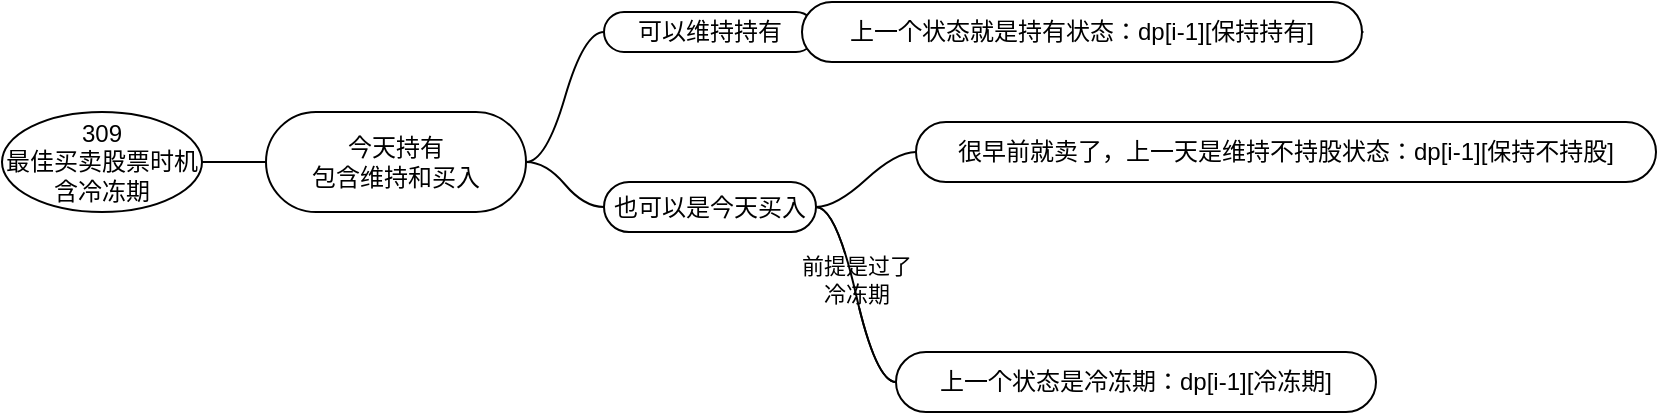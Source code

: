<mxfile version="23.1.8" type="github">
  <diagram name="第 1 页" id="YhEYsEBqJvXXopttO03T">
    <mxGraphModel dx="1050" dy="565" grid="1" gridSize="10" guides="1" tooltips="1" connect="1" arrows="1" fold="1" page="1" pageScale="1" pageWidth="827" pageHeight="1169" math="0" shadow="0">
      <root>
        <mxCell id="0" />
        <mxCell id="1" parent="0" />
        <mxCell id="CQzjHBs2uaHPYQP8V7Ct-5" value="" style="edgeStyle=entityRelationEdgeStyle;rounded=0;orthogonalLoop=1;jettySize=auto;html=1;startArrow=none;endArrow=none;segment=10;curved=1;sourcePerimeterSpacing=0;targetPerimeterSpacing=0;exitX=1;exitY=0.5;exitDx=0;exitDy=0;" edge="1" parent="1" source="CQzjHBs2uaHPYQP8V7Ct-1" target="CQzjHBs2uaHPYQP8V7Ct-4">
          <mxGeometry relative="1" as="geometry">
            <mxPoint x="305" y="155" as="sourcePoint" />
          </mxGeometry>
        </mxCell>
        <mxCell id="CQzjHBs2uaHPYQP8V7Ct-15" value="" style="edgeStyle=entityRelationEdgeStyle;rounded=0;orthogonalLoop=1;jettySize=auto;html=1;startArrow=none;endArrow=none;segment=10;curved=1;sourcePerimeterSpacing=0;targetPerimeterSpacing=0;exitX=1;exitY=0.5;exitDx=0;exitDy=0;" edge="1" parent="1" source="CQzjHBs2uaHPYQP8V7Ct-1" target="CQzjHBs2uaHPYQP8V7Ct-6">
          <mxGeometry relative="1" as="geometry">
            <mxPoint x="305" y="155" as="sourcePoint" />
          </mxGeometry>
        </mxCell>
        <mxCell id="CQzjHBs2uaHPYQP8V7Ct-1" value="今天持有&lt;br&gt;包含维持和买入" style="whiteSpace=wrap;html=1;rounded=1;arcSize=50;align=center;verticalAlign=middle;strokeWidth=1;autosize=1;spacing=4;treeFolding=1;treeMoving=1;newEdgeStyle={&quot;edgeStyle&quot;:&quot;entityRelationEdgeStyle&quot;,&quot;startArrow&quot;:&quot;none&quot;,&quot;endArrow&quot;:&quot;none&quot;,&quot;segment&quot;:10,&quot;curved&quot;:1,&quot;sourcePerimeterSpacing&quot;:0,&quot;targetPerimeterSpacing&quot;:0};" vertex="1" parent="1">
          <mxGeometry x="142" y="115" width="130" height="50" as="geometry" />
        </mxCell>
        <mxCell id="CQzjHBs2uaHPYQP8V7Ct-2" value="" style="edgeStyle=entityRelationEdgeStyle;startArrow=none;endArrow=none;segment=10;curved=1;sourcePerimeterSpacing=0;targetPerimeterSpacing=0;rounded=0;exitX=1;exitY=0.5;exitDx=0;exitDy=0;" edge="1" target="CQzjHBs2uaHPYQP8V7Ct-1" parent="1" source="CQzjHBs2uaHPYQP8V7Ct-3">
          <mxGeometry relative="1" as="geometry">
            <mxPoint x="164" y="192" as="sourcePoint" />
          </mxGeometry>
        </mxCell>
        <mxCell id="CQzjHBs2uaHPYQP8V7Ct-3" value="309&lt;br&gt;最佳买卖股票时机&lt;br&gt;含冷冻期" style="ellipse;whiteSpace=wrap;html=1;align=center;newEdgeStyle={&quot;edgeStyle&quot;:&quot;entityRelationEdgeStyle&quot;,&quot;startArrow&quot;:&quot;none&quot;,&quot;endArrow&quot;:&quot;none&quot;,&quot;segment&quot;:10,&quot;curved&quot;:1,&quot;sourcePerimeterSpacing&quot;:0,&quot;targetPerimeterSpacing&quot;:0};treeFolding=1;treeMoving=1;" vertex="1" parent="1">
          <mxGeometry x="10" y="115" width="100" height="50" as="geometry" />
        </mxCell>
        <mxCell id="CQzjHBs2uaHPYQP8V7Ct-19" value="" style="edgeStyle=entityRelationEdgeStyle;rounded=0;orthogonalLoop=1;jettySize=auto;html=1;startArrow=none;endArrow=none;segment=10;curved=1;sourcePerimeterSpacing=0;targetPerimeterSpacing=0;" edge="1" parent="1" source="CQzjHBs2uaHPYQP8V7Ct-4" target="CQzjHBs2uaHPYQP8V7Ct-18">
          <mxGeometry relative="1" as="geometry" />
        </mxCell>
        <mxCell id="CQzjHBs2uaHPYQP8V7Ct-4" value="可以维持持有" style="whiteSpace=wrap;html=1;rounded=1;arcSize=50;align=center;verticalAlign=middle;strokeWidth=1;autosize=1;spacing=4;treeFolding=1;treeMoving=1;newEdgeStyle={&quot;edgeStyle&quot;:&quot;entityRelationEdgeStyle&quot;,&quot;startArrow&quot;:&quot;none&quot;,&quot;endArrow&quot;:&quot;none&quot;,&quot;segment&quot;:10,&quot;curved&quot;:1,&quot;sourcePerimeterSpacing&quot;:0,&quot;targetPerimeterSpacing&quot;:0};" vertex="1" parent="1">
          <mxGeometry x="311" y="65" width="106" height="20" as="geometry" />
        </mxCell>
        <mxCell id="CQzjHBs2uaHPYQP8V7Ct-9" value="" style="edgeStyle=entityRelationEdgeStyle;rounded=0;orthogonalLoop=1;jettySize=auto;html=1;startArrow=none;endArrow=none;segment=10;curved=1;sourcePerimeterSpacing=0;targetPerimeterSpacing=0;" edge="1" parent="1" source="CQzjHBs2uaHPYQP8V7Ct-6" target="CQzjHBs2uaHPYQP8V7Ct-8">
          <mxGeometry relative="1" as="geometry" />
        </mxCell>
        <mxCell id="CQzjHBs2uaHPYQP8V7Ct-10" value="前提是过了&lt;br&gt;冷冻期" style="edgeLabel;html=1;align=center;verticalAlign=middle;resizable=0;points=[];" vertex="1" connectable="0" parent="CQzjHBs2uaHPYQP8V7Ct-9">
          <mxGeometry x="-0.149" y="2" relative="1" as="geometry">
            <mxPoint y="1" as="offset" />
          </mxGeometry>
        </mxCell>
        <mxCell id="CQzjHBs2uaHPYQP8V7Ct-11" value="" style="edgeStyle=entityRelationEdgeStyle;rounded=0;orthogonalLoop=1;jettySize=auto;html=1;startArrow=none;endArrow=none;segment=10;curved=1;sourcePerimeterSpacing=0;targetPerimeterSpacing=0;" edge="1" parent="1" source="CQzjHBs2uaHPYQP8V7Ct-6" target="CQzjHBs2uaHPYQP8V7Ct-8">
          <mxGeometry relative="1" as="geometry" />
        </mxCell>
        <mxCell id="CQzjHBs2uaHPYQP8V7Ct-13" value="" style="edgeStyle=entityRelationEdgeStyle;rounded=0;orthogonalLoop=1;jettySize=auto;html=1;startArrow=none;endArrow=none;segment=10;curved=1;sourcePerimeterSpacing=0;targetPerimeterSpacing=0;" edge="1" parent="1" source="CQzjHBs2uaHPYQP8V7Ct-6" target="CQzjHBs2uaHPYQP8V7Ct-12">
          <mxGeometry relative="1" as="geometry" />
        </mxCell>
        <mxCell id="CQzjHBs2uaHPYQP8V7Ct-6" value="也可以是今天买入" style="whiteSpace=wrap;html=1;rounded=1;arcSize=50;align=center;verticalAlign=middle;strokeWidth=1;autosize=1;spacing=4;treeFolding=1;treeMoving=1;newEdgeStyle={&quot;edgeStyle&quot;:&quot;entityRelationEdgeStyle&quot;,&quot;startArrow&quot;:&quot;none&quot;,&quot;endArrow&quot;:&quot;none&quot;,&quot;segment&quot;:10,&quot;curved&quot;:1,&quot;sourcePerimeterSpacing&quot;:0,&quot;targetPerimeterSpacing&quot;:0};" vertex="1" parent="1">
          <mxGeometry x="311" y="150" width="106" height="25" as="geometry" />
        </mxCell>
        <mxCell id="CQzjHBs2uaHPYQP8V7Ct-8" value="上一个状态是冷冻期：dp[i-1][冷冻期]" style="whiteSpace=wrap;html=1;rounded=1;arcSize=50;align=center;verticalAlign=middle;strokeWidth=1;autosize=1;spacing=4;treeFolding=1;treeMoving=1;newEdgeStyle={&quot;edgeStyle&quot;:&quot;entityRelationEdgeStyle&quot;,&quot;startArrow&quot;:&quot;none&quot;,&quot;endArrow&quot;:&quot;none&quot;,&quot;segment&quot;:10,&quot;curved&quot;:1,&quot;sourcePerimeterSpacing&quot;:0,&quot;targetPerimeterSpacing&quot;:0};" vertex="1" parent="1">
          <mxGeometry x="457" y="235" width="240" height="30" as="geometry" />
        </mxCell>
        <mxCell id="CQzjHBs2uaHPYQP8V7Ct-12" value="很早前就卖了，上一天是维持不持股状态：dp[i-1][保持不持股]" style="whiteSpace=wrap;html=1;rounded=1;arcSize=50;align=center;verticalAlign=middle;strokeWidth=1;autosize=1;spacing=4;treeFolding=1;treeMoving=1;newEdgeStyle={&quot;edgeStyle&quot;:&quot;entityRelationEdgeStyle&quot;,&quot;startArrow&quot;:&quot;none&quot;,&quot;endArrow&quot;:&quot;none&quot;,&quot;segment&quot;:10,&quot;curved&quot;:1,&quot;sourcePerimeterSpacing&quot;:0,&quot;targetPerimeterSpacing&quot;:0};" vertex="1" parent="1">
          <mxGeometry x="467" y="120" width="370" height="30" as="geometry" />
        </mxCell>
        <mxCell id="CQzjHBs2uaHPYQP8V7Ct-18" value="上一个状态就是持有状态：dp[i-1][保持持有]" style="whiteSpace=wrap;html=1;rounded=1;arcSize=50;align=center;verticalAlign=middle;strokeWidth=1;autosize=1;spacing=4;treeFolding=1;treeMoving=1;newEdgeStyle={&quot;edgeStyle&quot;:&quot;entityRelationEdgeStyle&quot;,&quot;startArrow&quot;:&quot;none&quot;,&quot;endArrow&quot;:&quot;none&quot;,&quot;segment&quot;:10,&quot;curved&quot;:1,&quot;sourcePerimeterSpacing&quot;:0,&quot;targetPerimeterSpacing&quot;:0};" vertex="1" parent="1">
          <mxGeometry x="410" y="60" width="280" height="30" as="geometry" />
        </mxCell>
      </root>
    </mxGraphModel>
  </diagram>
</mxfile>
